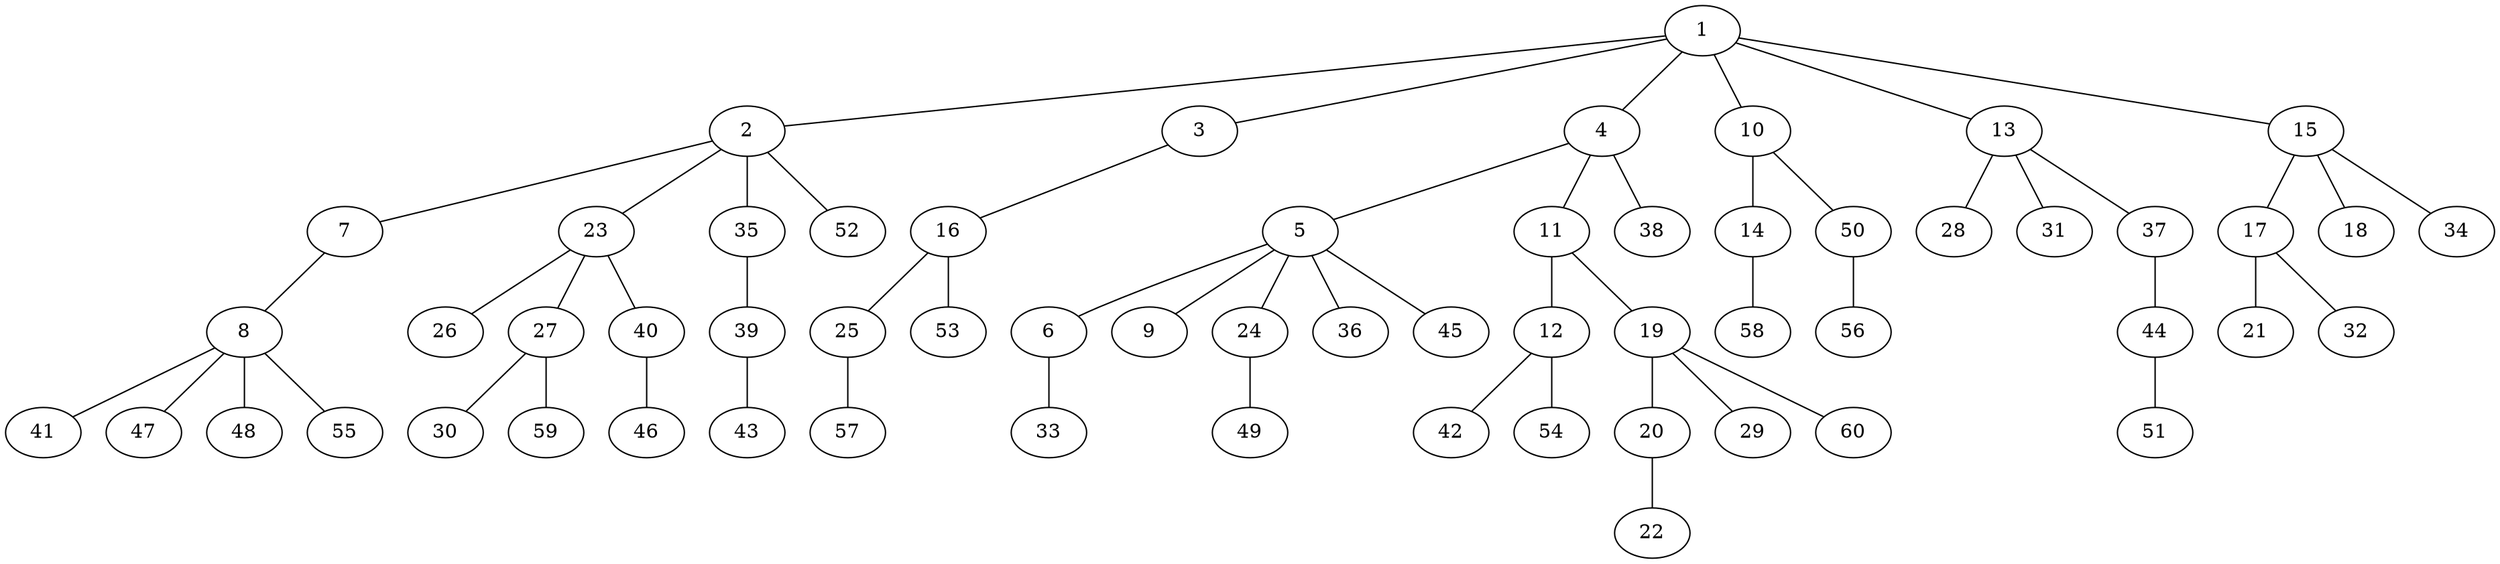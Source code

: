 graph graphname {1--2
1--3
1--4
1--10
1--13
1--15
2--7
2--23
2--35
2--52
3--16
4--5
4--11
4--38
5--6
5--9
5--24
5--36
5--45
6--33
7--8
8--41
8--47
8--48
8--55
10--14
10--50
11--12
11--19
12--42
12--54
13--28
13--31
13--37
14--58
15--17
15--18
15--34
16--25
16--53
17--21
17--32
19--20
19--29
19--60
20--22
23--26
23--27
23--40
24--49
25--57
27--30
27--59
35--39
37--44
39--43
40--46
44--51
50--56
}
